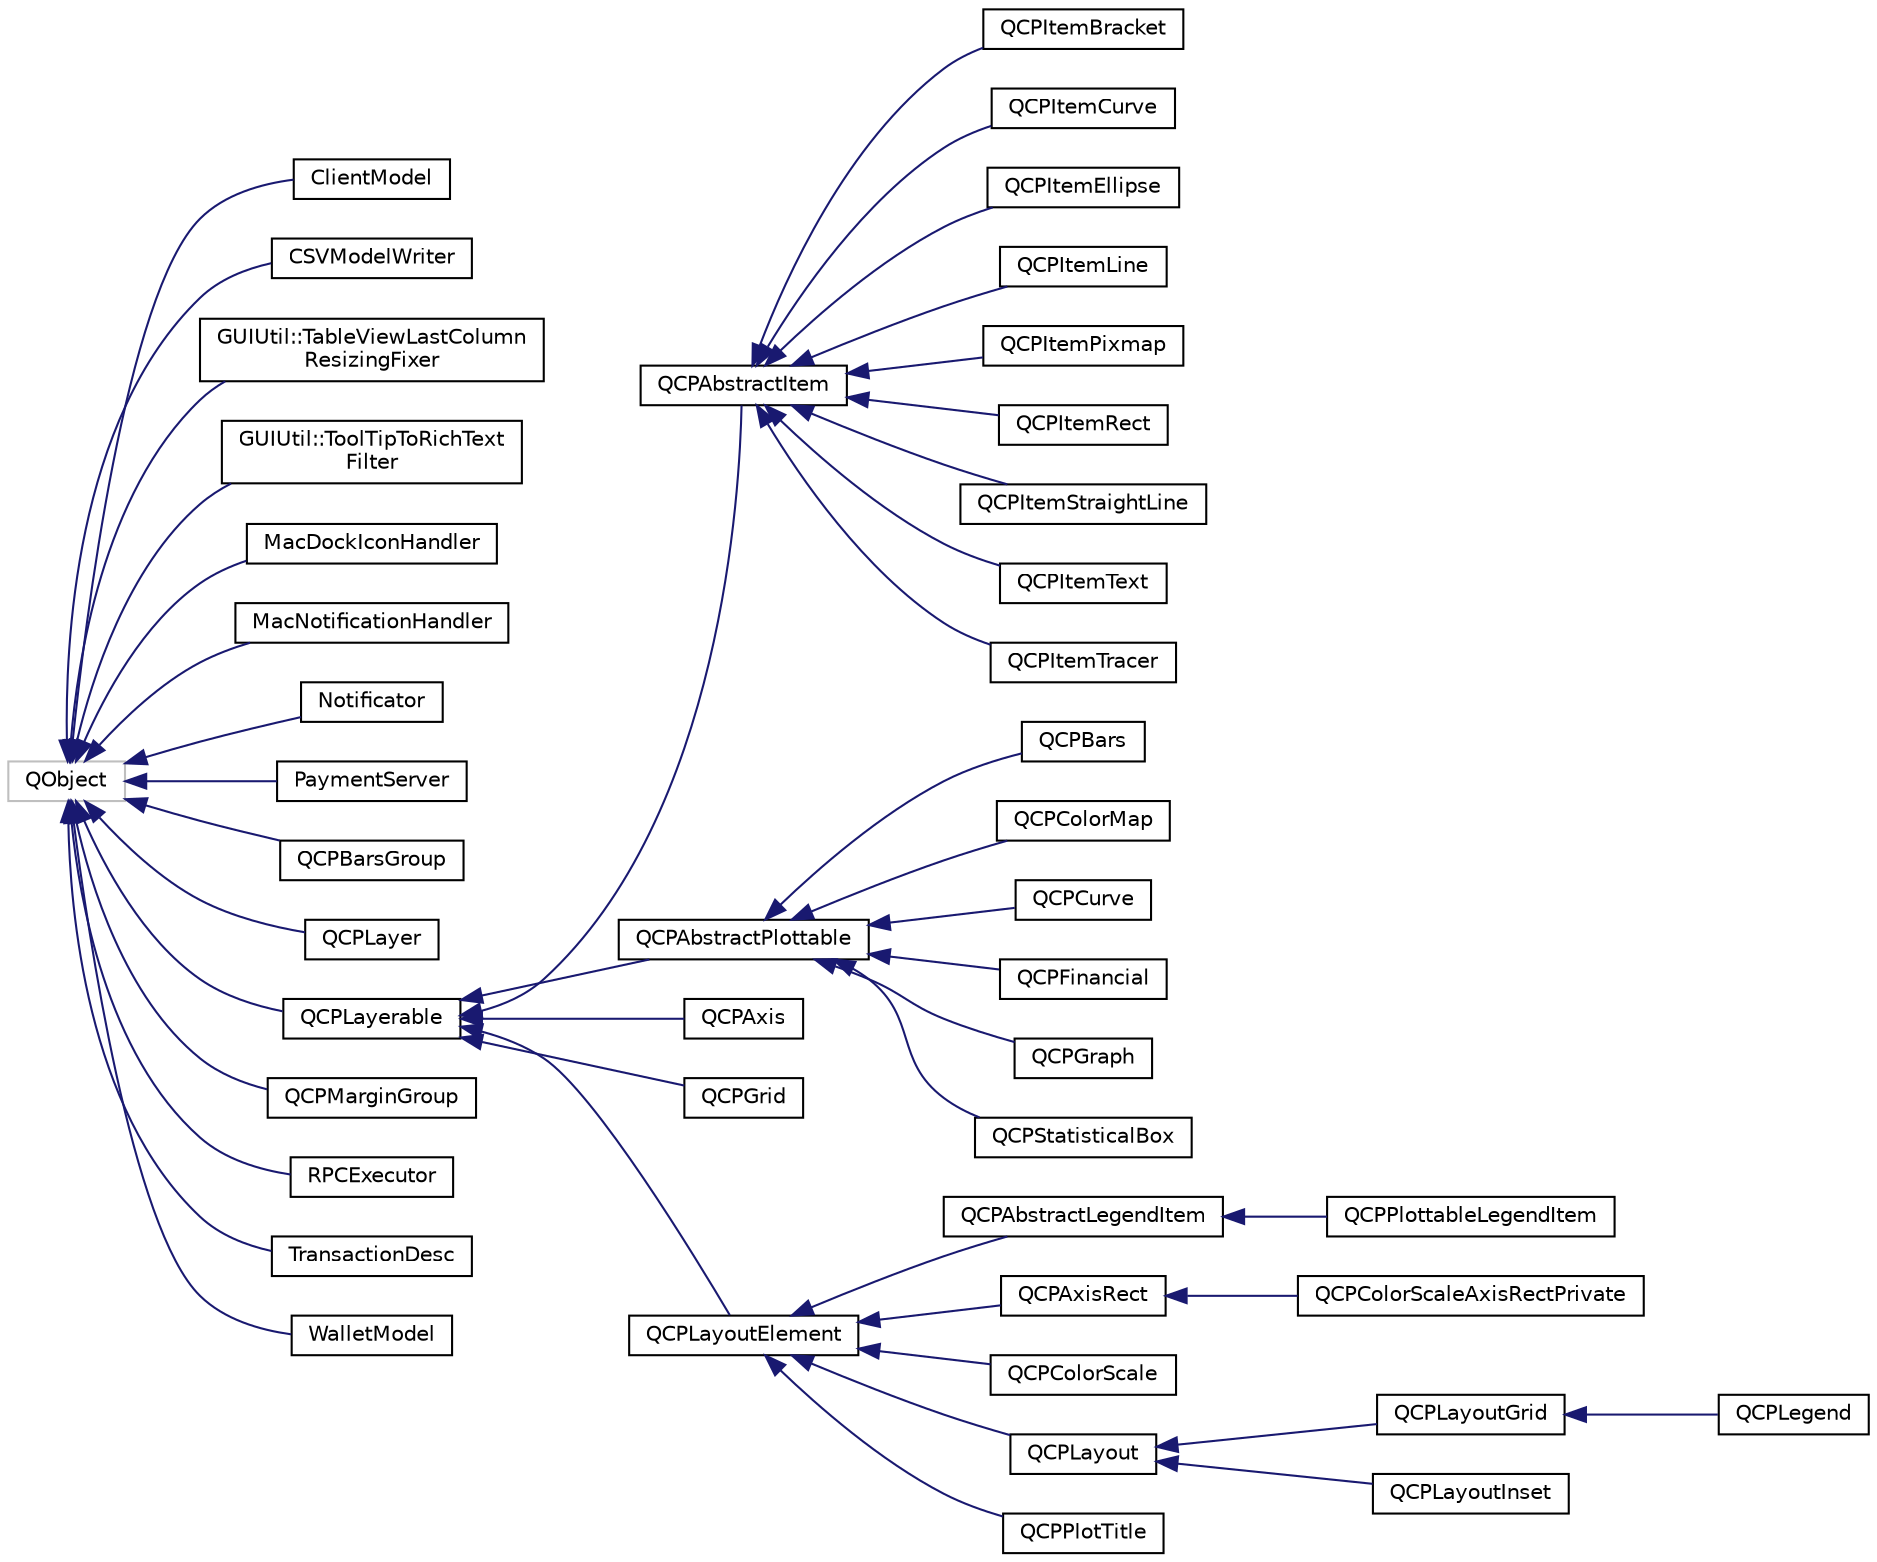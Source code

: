 digraph "Graphical Class Hierarchy"
{
  edge [fontname="Helvetica",fontsize="10",labelfontname="Helvetica",labelfontsize="10"];
  node [fontname="Helvetica",fontsize="10",shape=record];
  rankdir="LR";
  Node70 [label="QObject",height=0.2,width=0.4,color="grey75", fillcolor="white", style="filled"];
  Node70 -> Node0 [dir="back",color="midnightblue",fontsize="10",style="solid",fontname="Helvetica"];
  Node0 [label="ClientModel",height=0.2,width=0.4,color="black", fillcolor="white", style="filled",URL="$df/d25/class_client_model.html",tooltip="Model for Ion network client. "];
  Node70 -> Node72 [dir="back",color="midnightblue",fontsize="10",style="solid",fontname="Helvetica"];
  Node72 [label="CSVModelWriter",height=0.2,width=0.4,color="black", fillcolor="white", style="filled",URL="$da/d79/class_c_s_v_model_writer.html",tooltip="Export a Qt table model to a CSV file. "];
  Node70 -> Node73 [dir="back",color="midnightblue",fontsize="10",style="solid",fontname="Helvetica"];
  Node73 [label="GUIUtil::TableViewLastColumn\lResizingFixer",height=0.2,width=0.4,color="black", fillcolor="white", style="filled",URL="$dc/df3/class_g_u_i_util_1_1_table_view_last_column_resizing_fixer.html",tooltip="Makes a QTableView last column feel as if it was being resized from its left border. "];
  Node70 -> Node74 [dir="back",color="midnightblue",fontsize="10",style="solid",fontname="Helvetica"];
  Node74 [label="GUIUtil::ToolTipToRichText\lFilter",height=0.2,width=0.4,color="black", fillcolor="white", style="filled",URL="$d7/d7b/class_g_u_i_util_1_1_tool_tip_to_rich_text_filter.html",tooltip="Qt event filter that intercepts ToolTipChange events, and replaces the tooltip with a rich text repre..."];
  Node70 -> Node75 [dir="back",color="midnightblue",fontsize="10",style="solid",fontname="Helvetica"];
  Node75 [label="MacDockIconHandler",height=0.2,width=0.4,color="black", fillcolor="white", style="filled",URL="$d7/dcd/class_mac_dock_icon_handler.html",tooltip="Macintosh-specific dock icon handler. "];
  Node70 -> Node76 [dir="back",color="midnightblue",fontsize="10",style="solid",fontname="Helvetica"];
  Node76 [label="MacNotificationHandler",height=0.2,width=0.4,color="black", fillcolor="white", style="filled",URL="$d6/de9/class_mac_notification_handler.html",tooltip="Macintosh-specific notification handler (supports UserNotificationCenter). "];
  Node70 -> Node77 [dir="back",color="midnightblue",fontsize="10",style="solid",fontname="Helvetica"];
  Node77 [label="Notificator",height=0.2,width=0.4,color="black", fillcolor="white", style="filled",URL="$da/d97/class_notificator.html",tooltip="Cross-platform desktop notification client. "];
  Node70 -> Node78 [dir="back",color="midnightblue",fontsize="10",style="solid",fontname="Helvetica"];
  Node78 [label="PaymentServer",height=0.2,width=0.4,color="black", fillcolor="white", style="filled",URL="$de/dd5/class_payment_server.html"];
  Node70 -> Node79 [dir="back",color="midnightblue",fontsize="10",style="solid",fontname="Helvetica"];
  Node79 [label="QCPBarsGroup",height=0.2,width=0.4,color="black", fillcolor="white", style="filled",URL="$d3/d76/class_q_c_p_bars_group.html",tooltip="Groups multiple QCPBars together so they appear side by side. "];
  Node70 -> Node80 [dir="back",color="midnightblue",fontsize="10",style="solid",fontname="Helvetica"];
  Node80 [label="QCPLayer",height=0.2,width=0.4,color="black", fillcolor="white", style="filled",URL="$d9/dfe/class_q_c_p_layer.html",tooltip="A layer that may contain objects, to control the rendering order. "];
  Node70 -> Node81 [dir="back",color="midnightblue",fontsize="10",style="solid",fontname="Helvetica"];
  Node81 [label="QCPLayerable",height=0.2,width=0.4,color="black", fillcolor="white", style="filled",URL="$d6/d4d/class_q_c_p_layerable.html",tooltip="Base class for all drawable objects. "];
  Node81 -> Node82 [dir="back",color="midnightblue",fontsize="10",style="solid",fontname="Helvetica"];
  Node82 [label="QCPAbstractItem",height=0.2,width=0.4,color="black", fillcolor="white", style="filled",URL="$da/d6a/class_q_c_p_abstract_item.html",tooltip="The abstract base class for all items in a plot. "];
  Node82 -> Node83 [dir="back",color="midnightblue",fontsize="10",style="solid",fontname="Helvetica"];
  Node83 [label="QCPItemBracket",height=0.2,width=0.4,color="black", fillcolor="white", style="filled",URL="$d2/d64/class_q_c_p_item_bracket.html",tooltip="A bracket for referencing/highlighting certain parts in the plot. "];
  Node82 -> Node84 [dir="back",color="midnightblue",fontsize="10",style="solid",fontname="Helvetica"];
  Node84 [label="QCPItemCurve",height=0.2,width=0.4,color="black", fillcolor="white", style="filled",URL="$df/d63/class_q_c_p_item_curve.html",tooltip="A curved line from one point to another. "];
  Node82 -> Node85 [dir="back",color="midnightblue",fontsize="10",style="solid",fontname="Helvetica"];
  Node85 [label="QCPItemEllipse",height=0.2,width=0.4,color="black", fillcolor="white", style="filled",URL="$da/d8f/class_q_c_p_item_ellipse.html",tooltip="An ellipse. "];
  Node82 -> Node86 [dir="back",color="midnightblue",fontsize="10",style="solid",fontname="Helvetica"];
  Node86 [label="QCPItemLine",height=0.2,width=0.4,color="black", fillcolor="white", style="filled",URL="$dd/d8c/class_q_c_p_item_line.html",tooltip="A line from one point to another. "];
  Node82 -> Node87 [dir="back",color="midnightblue",fontsize="10",style="solid",fontname="Helvetica"];
  Node87 [label="QCPItemPixmap",height=0.2,width=0.4,color="black", fillcolor="white", style="filled",URL="$d7/dbd/class_q_c_p_item_pixmap.html",tooltip="An arbitrary pixmap. "];
  Node82 -> Node88 [dir="back",color="midnightblue",fontsize="10",style="solid",fontname="Helvetica"];
  Node88 [label="QCPItemRect",height=0.2,width=0.4,color="black", fillcolor="white", style="filled",URL="$d9/dcc/class_q_c_p_item_rect.html",tooltip="A rectangle. "];
  Node82 -> Node89 [dir="back",color="midnightblue",fontsize="10",style="solid",fontname="Helvetica"];
  Node89 [label="QCPItemStraightLine",height=0.2,width=0.4,color="black", fillcolor="white", style="filled",URL="$d0/d2a/class_q_c_p_item_straight_line.html",tooltip="A straight line that spans infinitely in both directions. "];
  Node82 -> Node90 [dir="back",color="midnightblue",fontsize="10",style="solid",fontname="Helvetica"];
  Node90 [label="QCPItemText",height=0.2,width=0.4,color="black", fillcolor="white", style="filled",URL="$d7/da0/class_q_c_p_item_text.html",tooltip="A text label. "];
  Node82 -> Node91 [dir="back",color="midnightblue",fontsize="10",style="solid",fontname="Helvetica"];
  Node91 [label="QCPItemTracer",height=0.2,width=0.4,color="black", fillcolor="white", style="filled",URL="$d9/da3/class_q_c_p_item_tracer.html",tooltip="Item that sticks to QCPGraph data points. "];
  Node81 -> Node92 [dir="back",color="midnightblue",fontsize="10",style="solid",fontname="Helvetica"];
  Node92 [label="QCPAbstractPlottable",height=0.2,width=0.4,color="black", fillcolor="white", style="filled",URL="$d4/d89/class_q_c_p_abstract_plottable.html",tooltip="The abstract base class for all data representing objects in a plot. "];
  Node92 -> Node93 [dir="back",color="midnightblue",fontsize="10",style="solid",fontname="Helvetica"];
  Node93 [label="QCPBars",height=0.2,width=0.4,color="black", fillcolor="white", style="filled",URL="$d9/d56/class_q_c_p_bars.html",tooltip="A plottable representing a bar chart in a plot. "];
  Node92 -> Node94 [dir="back",color="midnightblue",fontsize="10",style="solid",fontname="Helvetica"];
  Node94 [label="QCPColorMap",height=0.2,width=0.4,color="black", fillcolor="white", style="filled",URL="$df/dea/class_q_c_p_color_map.html",tooltip="A plottable representing a two-dimensional color map in a plot. "];
  Node92 -> Node95 [dir="back",color="midnightblue",fontsize="10",style="solid",fontname="Helvetica"];
  Node95 [label="QCPCurve",height=0.2,width=0.4,color="black", fillcolor="white", style="filled",URL="$d6/d30/class_q_c_p_curve.html",tooltip="A plottable representing a parametric curve in a plot. "];
  Node92 -> Node96 [dir="back",color="midnightblue",fontsize="10",style="solid",fontname="Helvetica"];
  Node96 [label="QCPFinancial",height=0.2,width=0.4,color="black", fillcolor="white", style="filled",URL="$da/d7c/class_q_c_p_financial.html",tooltip="A plottable representing a financial stock chart. "];
  Node92 -> Node97 [dir="back",color="midnightblue",fontsize="10",style="solid",fontname="Helvetica"];
  Node97 [label="QCPGraph",height=0.2,width=0.4,color="black", fillcolor="white", style="filled",URL="$d2/d4c/class_q_c_p_graph.html",tooltip="A plottable representing a graph in a plot. "];
  Node92 -> Node98 [dir="back",color="midnightblue",fontsize="10",style="solid",fontname="Helvetica"];
  Node98 [label="QCPStatisticalBox",height=0.2,width=0.4,color="black", fillcolor="white", style="filled",URL="$de/d8d/class_q_c_p_statistical_box.html",tooltip="A plottable representing a single statistical box in a plot. "];
  Node81 -> Node99 [dir="back",color="midnightblue",fontsize="10",style="solid",fontname="Helvetica"];
  Node99 [label="QCPAxis",height=0.2,width=0.4,color="black", fillcolor="white", style="filled",URL="$d2/deb/class_q_c_p_axis.html",tooltip="Manages a single axis inside a QCustomPlot. "];
  Node81 -> Node100 [dir="back",color="midnightblue",fontsize="10",style="solid",fontname="Helvetica"];
  Node100 [label="QCPGrid",height=0.2,width=0.4,color="black", fillcolor="white", style="filled",URL="$d2/ddb/class_q_c_p_grid.html",tooltip="Responsible for drawing the grid of a QCPAxis. "];
  Node81 -> Node101 [dir="back",color="midnightblue",fontsize="10",style="solid",fontname="Helvetica"];
  Node101 [label="QCPLayoutElement",height=0.2,width=0.4,color="black", fillcolor="white", style="filled",URL="$d5/db3/class_q_c_p_layout_element.html",tooltip="The abstract base class for all objects that form the layout system. "];
  Node101 -> Node102 [dir="back",color="midnightblue",fontsize="10",style="solid",fontname="Helvetica"];
  Node102 [label="QCPAbstractLegendItem",height=0.2,width=0.4,color="black", fillcolor="white", style="filled",URL="$d9/d2f/class_q_c_p_abstract_legend_item.html",tooltip="The abstract base class for all entries in a QCPLegend. "];
  Node102 -> Node103 [dir="back",color="midnightblue",fontsize="10",style="solid",fontname="Helvetica"];
  Node103 [label="QCPPlottableLegendItem",height=0.2,width=0.4,color="black", fillcolor="white", style="filled",URL="$da/d24/class_q_c_p_plottable_legend_item.html",tooltip="A legend item representing a plottable with an icon and the plottable name. "];
  Node101 -> Node104 [dir="back",color="midnightblue",fontsize="10",style="solid",fontname="Helvetica"];
  Node104 [label="QCPAxisRect",height=0.2,width=0.4,color="black", fillcolor="white", style="filled",URL="$d8/dad/class_q_c_p_axis_rect.html",tooltip="Holds multiple axes and arranges them in a rectangular shape. "];
  Node104 -> Node105 [dir="back",color="midnightblue",fontsize="10",style="solid",fontname="Helvetica"];
  Node105 [label="QCPColorScaleAxisRectPrivate",height=0.2,width=0.4,color="black", fillcolor="white", style="filled",URL="$df/ddc/class_q_c_p_color_scale_axis_rect_private.html"];
  Node101 -> Node106 [dir="back",color="midnightblue",fontsize="10",style="solid",fontname="Helvetica"];
  Node106 [label="QCPColorScale",height=0.2,width=0.4,color="black", fillcolor="white", style="filled",URL="$da/d2b/class_q_c_p_color_scale.html",tooltip="A color scale for use with color coding data such as QCPColorMap. "];
  Node101 -> Node107 [dir="back",color="midnightblue",fontsize="10",style="solid",fontname="Helvetica"];
  Node107 [label="QCPLayout",height=0.2,width=0.4,color="black", fillcolor="white", style="filled",URL="$de/d58/class_q_c_p_layout.html",tooltip="The abstract base class for layouts. "];
  Node107 -> Node108 [dir="back",color="midnightblue",fontsize="10",style="solid",fontname="Helvetica"];
  Node108 [label="QCPLayoutGrid",height=0.2,width=0.4,color="black", fillcolor="white", style="filled",URL="$df/dd4/class_q_c_p_layout_grid.html",tooltip="A layout that arranges child elements in a grid. "];
  Node108 -> Node109 [dir="back",color="midnightblue",fontsize="10",style="solid",fontname="Helvetica"];
  Node109 [label="QCPLegend",height=0.2,width=0.4,color="black", fillcolor="white", style="filled",URL="$d9/db1/class_q_c_p_legend.html",tooltip="Manages a legend inside a QCustomPlot. "];
  Node107 -> Node110 [dir="back",color="midnightblue",fontsize="10",style="solid",fontname="Helvetica"];
  Node110 [label="QCPLayoutInset",height=0.2,width=0.4,color="black", fillcolor="white", style="filled",URL="$db/d91/class_q_c_p_layout_inset.html",tooltip="A layout that places child elements aligned to the border or arbitrarily positioned. "];
  Node101 -> Node111 [dir="back",color="midnightblue",fontsize="10",style="solid",fontname="Helvetica"];
  Node111 [label="QCPPlotTitle",height=0.2,width=0.4,color="black", fillcolor="white", style="filled",URL="$da/de4/class_q_c_p_plot_title.html",tooltip="A layout element displaying a plot title text. "];
  Node70 -> Node112 [dir="back",color="midnightblue",fontsize="10",style="solid",fontname="Helvetica"];
  Node112 [label="QCPMarginGroup",height=0.2,width=0.4,color="black", fillcolor="white", style="filled",URL="$d5/d08/class_q_c_p_margin_group.html",tooltip="A margin group allows synchronization of margin sides if working with multiple layout elements..."];
  Node70 -> Node113 [dir="back",color="midnightblue",fontsize="10",style="solid",fontname="Helvetica"];
  Node113 [label="RPCExecutor",height=0.2,width=0.4,color="black", fillcolor="white", style="filled",URL="$de/dd5/class_r_p_c_executor.html"];
  Node70 -> Node114 [dir="back",color="midnightblue",fontsize="10",style="solid",fontname="Helvetica"];
  Node114 [label="TransactionDesc",height=0.2,width=0.4,color="black", fillcolor="white", style="filled",URL="$d4/da9/class_transaction_desc.html",tooltip="Provide a human-readable extended HTML description of a transaction. "];
  Node70 -> Node115 [dir="back",color="midnightblue",fontsize="10",style="solid",fontname="Helvetica"];
  Node115 [label="WalletModel",height=0.2,width=0.4,color="black", fillcolor="white", style="filled",URL="$d4/d27/class_wallet_model.html",tooltip="Interface to Ion wallet from Qt view code. "];
}
